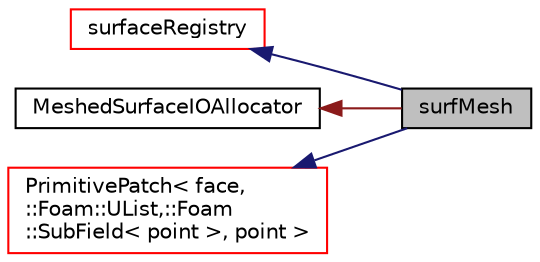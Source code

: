 digraph "surfMesh"
{
  bgcolor="transparent";
  edge [fontname="Helvetica",fontsize="10",labelfontname="Helvetica",labelfontsize="10"];
  node [fontname="Helvetica",fontsize="10",shape=record];
  rankdir="LR";
  Node1 [label="surfMesh",height=0.2,width=0.4,color="black", fillcolor="grey75", style="filled", fontcolor="black"];
  Node2 -> Node1 [dir="back",color="midnightblue",fontsize="10",style="solid",fontname="Helvetica"];
  Node2 [label="surfaceRegistry",height=0.2,width=0.4,color="red",URL="$a02494.html",tooltip="Wraps the normal objectRegistry with a local instance for surfaces. "];
  Node3 -> Node1 [dir="back",color="firebrick4",fontsize="10",style="solid",fontname="Helvetica"];
  Node3 [label="MeshedSurfaceIOAllocator",height=0.2,width=0.4,color="black",URL="$a01465.html",tooltip="A helper class for storing points, faces and zones with IO capabilities. "];
  Node4 -> Node1 [dir="back",color="midnightblue",fontsize="10",style="solid",fontname="Helvetica"];
  Node4 [label="PrimitivePatch\< face,\l::Foam::UList,::Foam\l::SubField\< point \>, point \>",height=0.2,width=0.4,color="red",URL="$a01972.html"];
}
